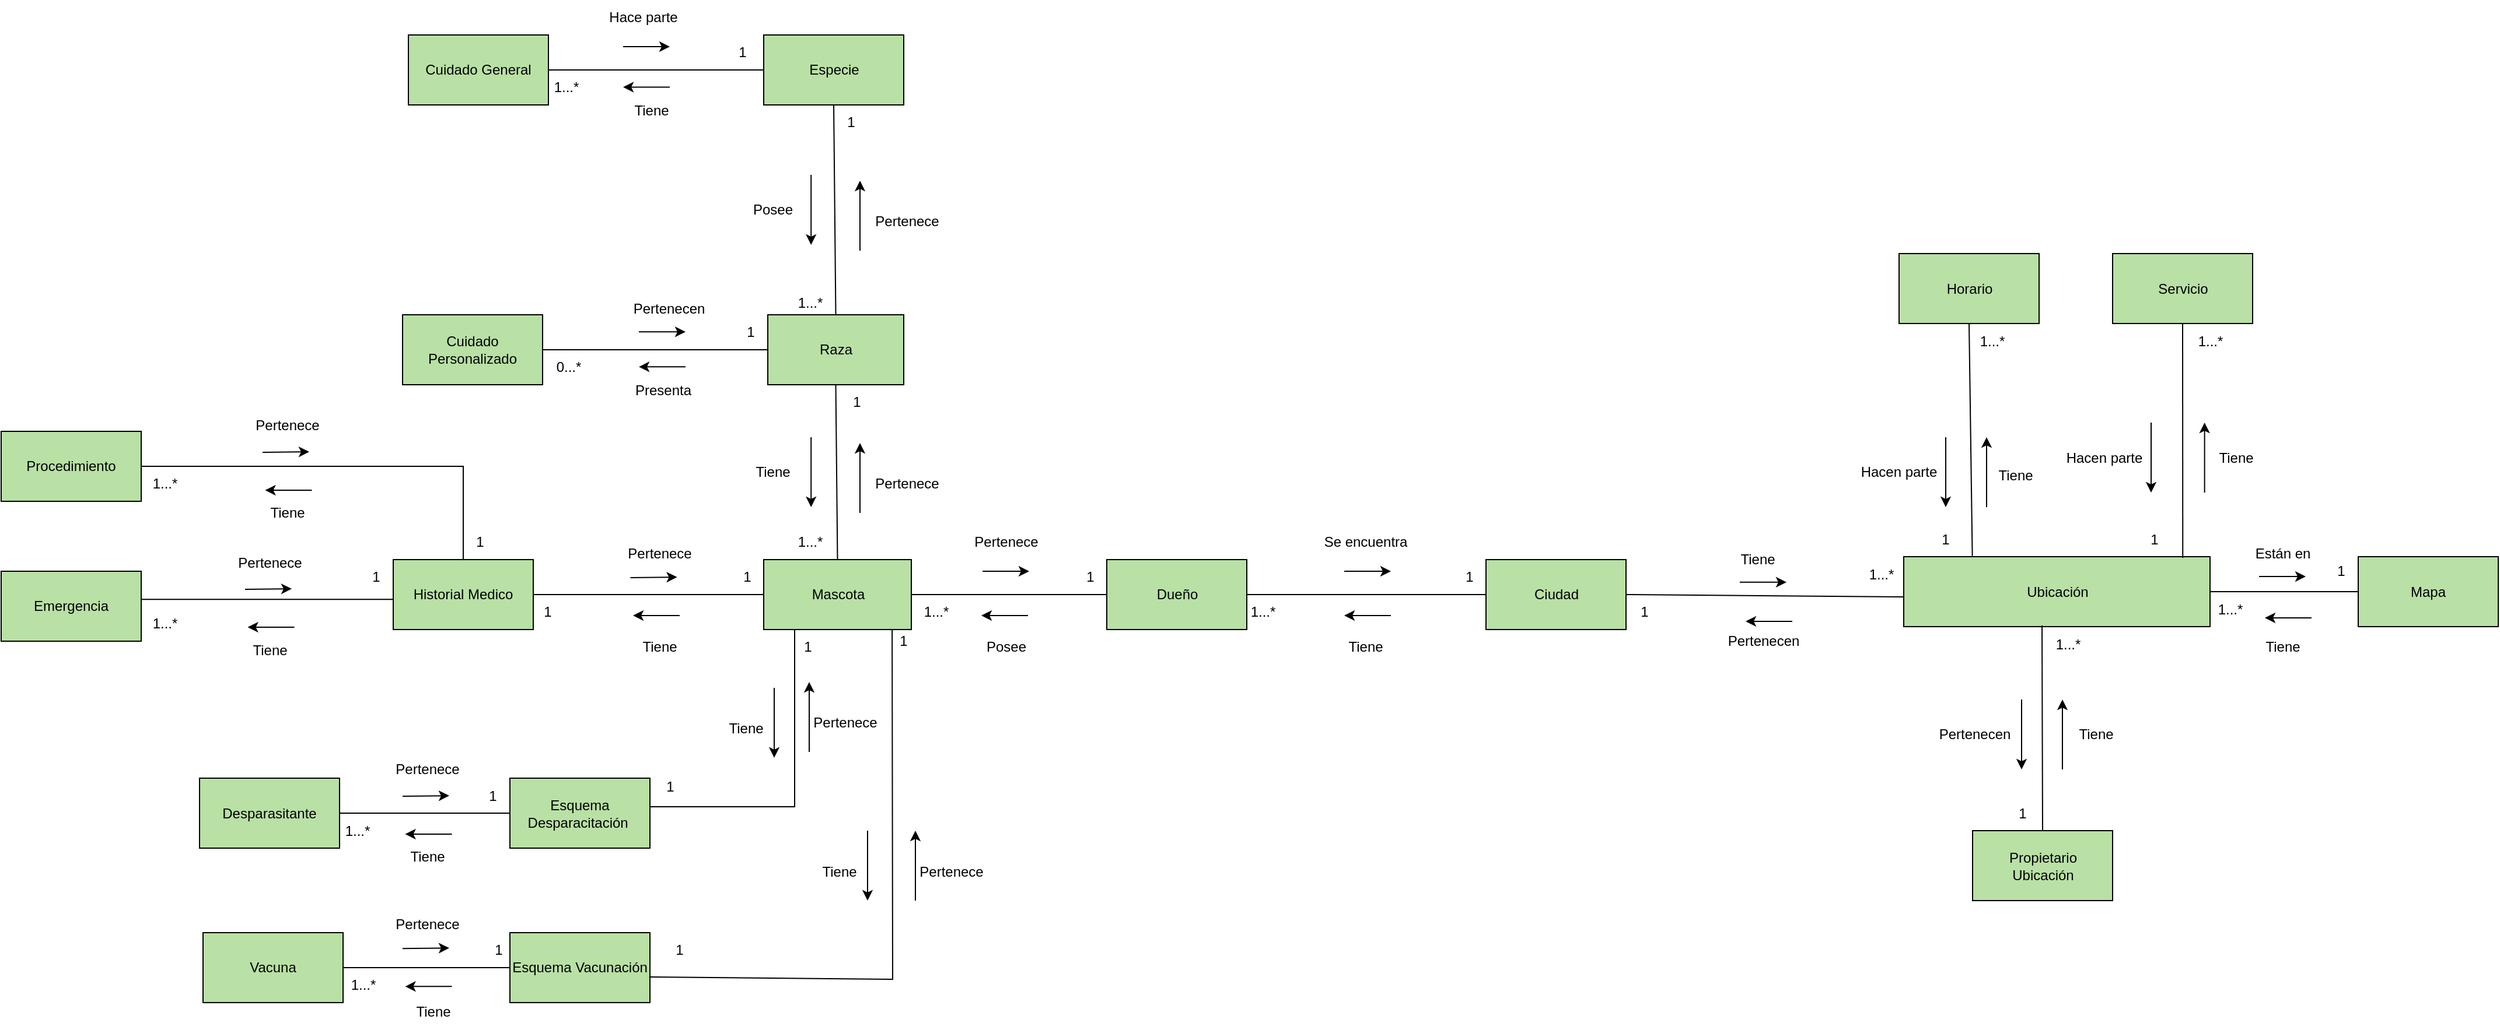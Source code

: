 <mxfile version="21.2.9" type="google">
  <diagram name="Página-1" id="b8PN-qfuAwBhBRi0ub18">
    <mxGraphModel grid="1" page="1" gridSize="10" guides="1" tooltips="1" connect="1" arrows="1" fold="1" pageScale="1" pageWidth="827" pageHeight="1169" math="0" shadow="0">
      <root>
        <mxCell id="0" />
        <mxCell id="1" parent="0" />
        <mxCell id="yJe1_wHuiv2NSmjCoZai-11" value="Mascota" style="rounded=0;whiteSpace=wrap;html=1;fillColor=#B9E0A5;" vertex="1" parent="1">
          <mxGeometry x="-346.5" y="2290" width="126.5" height="60" as="geometry" />
        </mxCell>
        <mxCell id="yJe1_wHuiv2NSmjCoZai-15" value="Dueño" style="rounded=0;whiteSpace=wrap;html=1;fillColor=#B9E0A5;" vertex="1" parent="1">
          <mxGeometry x="-52.5" y="2290" width="120" height="60" as="geometry" />
        </mxCell>
        <mxCell id="yJe1_wHuiv2NSmjCoZai-48" value="Ciudad" style="rounded=0;whiteSpace=wrap;html=1;fillColor=#B9E0A5;" vertex="1" parent="1">
          <mxGeometry x="272.5" y="2290" width="120" height="60" as="geometry" />
        </mxCell>
        <mxCell id="MwDHLRCjXJQAl22eHfPN-1" value="Pertenece" style="text;html=1;align=center;verticalAlign=middle;resizable=0;points=[];autosize=1;strokeColor=none;fillColor=none;" vertex="1" parent="1">
          <mxGeometry x="-179" y="2260" width="80" height="30" as="geometry" />
        </mxCell>
        <mxCell id="MwDHLRCjXJQAl22eHfPN-2" value="Posee" style="text;html=1;align=center;verticalAlign=middle;resizable=0;points=[];autosize=1;strokeColor=none;fillColor=none;" vertex="1" parent="1">
          <mxGeometry x="-169" y="2350" width="60" height="30" as="geometry" />
        </mxCell>
        <mxCell id="MwDHLRCjXJQAl22eHfPN-3" value="" style="endArrow=classic;html=1;rounded=0;" edge="1" parent="1">
          <mxGeometry width="50" height="50" relative="1" as="geometry">
            <mxPoint x="-120" y="2338" as="sourcePoint" />
            <mxPoint x="-160" y="2338" as="targetPoint" />
            <Array as="points" />
          </mxGeometry>
        </mxCell>
        <mxCell id="MwDHLRCjXJQAl22eHfPN-4" value="" style="endArrow=classic;html=1;rounded=0;" edge="1" parent="1">
          <mxGeometry width="50" height="50" relative="1" as="geometry">
            <mxPoint x="-159" y="2300" as="sourcePoint" />
            <mxPoint x="-119" y="2300" as="targetPoint" />
          </mxGeometry>
        </mxCell>
        <mxCell id="MwDHLRCjXJQAl22eHfPN-5" value="1...*" style="text;html=1;align=center;verticalAlign=middle;resizable=0;points=[];autosize=1;strokeColor=none;fillColor=none;" vertex="1" parent="1">
          <mxGeometry x="-219" y="2320" width="40" height="30" as="geometry" />
        </mxCell>
        <mxCell id="MwDHLRCjXJQAl22eHfPN-6" value="1" style="text;html=1;align=center;verticalAlign=middle;resizable=0;points=[];autosize=1;strokeColor=none;fillColor=none;" vertex="1" parent="1">
          <mxGeometry x="-82.5" y="2290" width="30" height="30" as="geometry" />
        </mxCell>
        <mxCell id="MwDHLRCjXJQAl22eHfPN-54" value="" style="endArrow=none;html=1;rounded=0;exitX=1;exitY=0.5;exitDx=0;exitDy=0;entryX=0;entryY=0.5;entryDx=0;entryDy=0;" edge="1" parent="1" source="yJe1_wHuiv2NSmjCoZai-11" target="yJe1_wHuiv2NSmjCoZai-15">
          <mxGeometry width="50" height="50" relative="1" as="geometry">
            <mxPoint x="80" y="2420" as="sourcePoint" />
            <mxPoint x="130" y="2370" as="targetPoint" />
          </mxGeometry>
        </mxCell>
        <mxCell id="MwDHLRCjXJQAl22eHfPN-67" value="Cuidado General" style="rounded=0;whiteSpace=wrap;html=1;fillColor=#B9E0A5;" vertex="1" parent="1">
          <mxGeometry x="-651" y="1840" width="120" height="60" as="geometry" />
        </mxCell>
        <mxCell id="MwDHLRCjXJQAl22eHfPN-68" value="Cuidado Personalizado" style="rounded=0;whiteSpace=wrap;html=1;fillColor=#B9E0A5;" vertex="1" parent="1">
          <mxGeometry x="-656" y="2080" width="120" height="60" as="geometry" />
        </mxCell>
        <mxCell id="MwDHLRCjXJQAl22eHfPN-69" value="1" style="text;html=1;align=center;verticalAlign=middle;resizable=0;points=[];autosize=1;strokeColor=none;fillColor=none;" vertex="1" parent="1">
          <mxGeometry x="-376.5" y="2290" width="30" height="30" as="geometry" />
        </mxCell>
        <mxCell id="MwDHLRCjXJQAl22eHfPN-70" value="1" style="text;html=1;align=center;verticalAlign=middle;resizable=0;points=[];autosize=1;strokeColor=none;fillColor=none;" vertex="1" parent="1">
          <mxGeometry x="-547.5" y="2320" width="30" height="30" as="geometry" />
        </mxCell>
        <mxCell id="MwDHLRCjXJQAl22eHfPN-71" value="" style="endArrow=classic;html=1;rounded=0;" edge="1" parent="1">
          <mxGeometry width="50" height="50" relative="1" as="geometry">
            <mxPoint x="-418.5" y="2338" as="sourcePoint" />
            <mxPoint x="-458.5" y="2338" as="targetPoint" />
            <Array as="points" />
          </mxGeometry>
        </mxCell>
        <mxCell id="MwDHLRCjXJQAl22eHfPN-72" value="Tiene" style="text;html=1;align=center;verticalAlign=middle;resizable=0;points=[];autosize=1;strokeColor=none;fillColor=none;" vertex="1" parent="1">
          <mxGeometry x="-460.75" y="2350" width="50" height="30" as="geometry" />
        </mxCell>
        <mxCell id="MwDHLRCjXJQAl22eHfPN-73" value="" style="endArrow=classic;html=1;rounded=0;" edge="1" parent="1">
          <mxGeometry width="50" height="50" relative="1" as="geometry">
            <mxPoint x="-460.75" y="2305.5" as="sourcePoint" />
            <mxPoint x="-420.75" y="2305" as="targetPoint" />
          </mxGeometry>
        </mxCell>
        <mxCell id="MwDHLRCjXJQAl22eHfPN-74" value="Pertenece" style="text;html=1;align=center;verticalAlign=middle;resizable=0;points=[];autosize=1;strokeColor=none;fillColor=none;" vertex="1" parent="1">
          <mxGeometry x="-475.75" y="2270" width="80" height="30" as="geometry" />
        </mxCell>
        <mxCell id="UCLFohhbQZBKjiZj5Wj--3" value="" style="endArrow=none;html=1;rounded=0;entryX=1;entryY=0.5;entryDx=0;entryDy=0;exitX=0;exitY=0.5;exitDx=0;exitDy=0;" edge="1" parent="1" source="yJe1_wHuiv2NSmjCoZai-48" target="yJe1_wHuiv2NSmjCoZai-15">
          <mxGeometry width="50" height="50" relative="1" as="geometry">
            <mxPoint x="305" y="2320" as="sourcePoint" />
            <mxPoint x="93.5" y="2320" as="targetPoint" />
          </mxGeometry>
        </mxCell>
        <mxCell id="UCLFohhbQZBKjiZj5Wj--6" value="Propietario&lt;br&gt;Ubicación" style="rounded=0;whiteSpace=wrap;html=1;fillColor=#B9E0A5;" vertex="1" parent="1">
          <mxGeometry x="689.5" y="2522.5" width="120" height="60" as="geometry" />
        </mxCell>
        <mxCell id="ZzYNdUPN7LLtYU_6-GgD-4" value="Ubicación" style="rounded=0;whiteSpace=wrap;html=1;fillColor=#B9E0A5;" vertex="1" parent="1">
          <mxGeometry x="630.5" y="2287.5" width="262.5" height="60" as="geometry" />
        </mxCell>
        <mxCell id="ZzYNdUPN7LLtYU_6-GgD-7" value="Especie" style="rounded=0;whiteSpace=wrap;html=1;fillColor=#B9E0A5;" vertex="1" parent="1">
          <mxGeometry x="-346.5" y="1840" width="120" height="60" as="geometry" />
        </mxCell>
        <mxCell id="ZzYNdUPN7LLtYU_6-GgD-8" value="Raza" style="rounded=0;whiteSpace=wrap;html=1;fillColor=#B9E0A5;" vertex="1" parent="1">
          <mxGeometry x="-343" y="2080" width="116.5" height="60" as="geometry" />
        </mxCell>
        <mxCell id="ZzYNdUPN7LLtYU_6-GgD-10" value="" style="endArrow=none;html=1;rounded=0;exitX=1;exitY=0.5;exitDx=0;exitDy=0;entryX=0;entryY=0.5;entryDx=0;entryDy=0;" edge="1" parent="1" source="MwDHLRCjXJQAl22eHfPN-67" target="ZzYNdUPN7LLtYU_6-GgD-7">
          <mxGeometry width="50" height="50" relative="1" as="geometry">
            <mxPoint x="-335.5" y="1910" as="sourcePoint" />
            <mxPoint x="-398.5" y="1870" as="targetPoint" />
          </mxGeometry>
        </mxCell>
        <mxCell id="ZzYNdUPN7LLtYU_6-GgD-12" value="" style="endArrow=none;html=1;rounded=0;entryX=1;entryY=0.5;entryDx=0;entryDy=0;exitX=0;exitY=0.5;exitDx=0;exitDy=0;" edge="1" parent="1" source="ZzYNdUPN7LLtYU_6-GgD-8" target="MwDHLRCjXJQAl22eHfPN-68">
          <mxGeometry width="50" height="50" relative="1" as="geometry">
            <mxPoint x="-283.5" y="2210" as="sourcePoint" />
            <mxPoint x="-285.5" y="2290" as="targetPoint" />
          </mxGeometry>
        </mxCell>
        <mxCell id="ZzYNdUPN7LLtYU_6-GgD-23" value="1" style="text;html=1;align=center;verticalAlign=middle;resizable=0;points=[];autosize=1;strokeColor=none;fillColor=none;" vertex="1" parent="1">
          <mxGeometry x="-380" y="1840" width="30" height="30" as="geometry" />
        </mxCell>
        <mxCell id="ZzYNdUPN7LLtYU_6-GgD-24" value="1...*" style="text;html=1;align=center;verticalAlign=middle;resizable=0;points=[];autosize=1;strokeColor=none;fillColor=none;" vertex="1" parent="1">
          <mxGeometry x="-536" y="1870" width="40" height="30" as="geometry" />
        </mxCell>
        <mxCell id="ZzYNdUPN7LLtYU_6-GgD-25" value="" style="endArrow=classic;html=1;rounded=0;" edge="1" parent="1">
          <mxGeometry width="50" height="50" relative="1" as="geometry">
            <mxPoint x="-467" y="1850" as="sourcePoint" />
            <mxPoint x="-427" y="1850" as="targetPoint" />
          </mxGeometry>
        </mxCell>
        <mxCell id="ZzYNdUPN7LLtYU_6-GgD-26" value="" style="endArrow=classic;html=1;rounded=0;" edge="1" parent="1">
          <mxGeometry width="50" height="50" relative="1" as="geometry">
            <mxPoint x="-427" y="1884.74" as="sourcePoint" />
            <mxPoint x="-467" y="1884.74" as="targetPoint" />
            <Array as="points" />
          </mxGeometry>
        </mxCell>
        <mxCell id="ZzYNdUPN7LLtYU_6-GgD-27" value="Tiene" style="text;html=1;align=center;verticalAlign=middle;resizable=0;points=[];autosize=1;strokeColor=none;fillColor=none;" vertex="1" parent="1">
          <mxGeometry x="-468.5" y="1890" width="50" height="30" as="geometry" />
        </mxCell>
        <mxCell id="ZzYNdUPN7LLtYU_6-GgD-28" value="Hace parte" style="text;html=1;align=center;verticalAlign=middle;resizable=0;points=[];autosize=1;strokeColor=none;fillColor=none;" vertex="1" parent="1">
          <mxGeometry x="-490" y="1810" width="80" height="30" as="geometry" />
        </mxCell>
        <mxCell id="ZzYNdUPN7LLtYU_6-GgD-38" value="0...*" style="text;html=1;align=center;verticalAlign=middle;resizable=0;points=[];autosize=1;strokeColor=none;fillColor=none;" vertex="1" parent="1">
          <mxGeometry x="-534" y="2110" width="40" height="30" as="geometry" />
        </mxCell>
        <mxCell id="ZzYNdUPN7LLtYU_6-GgD-40" value="1" style="text;html=1;align=center;verticalAlign=middle;resizable=0;points=[];autosize=1;strokeColor=none;fillColor=none;" vertex="1" parent="1">
          <mxGeometry x="-373" y="2080" width="30" height="30" as="geometry" />
        </mxCell>
        <mxCell id="ZzYNdUPN7LLtYU_6-GgD-41" value="Presenta" style="text;html=1;align=center;verticalAlign=middle;resizable=0;points=[];autosize=1;strokeColor=none;fillColor=none;" vertex="1" parent="1">
          <mxGeometry x="-468.5" y="2130" width="70" height="30" as="geometry" />
        </mxCell>
        <mxCell id="ZzYNdUPN7LLtYU_6-GgD-42" value="Pertenecen" style="text;html=1;align=center;verticalAlign=middle;resizable=0;points=[];autosize=1;strokeColor=none;fillColor=none;" vertex="1" parent="1">
          <mxGeometry x="-468.5" y="2060" width="80" height="30" as="geometry" />
        </mxCell>
        <mxCell id="ZzYNdUPN7LLtYU_6-GgD-45" value="" style="endArrow=classic;html=1;rounded=0;" edge="1" parent="1">
          <mxGeometry width="50" height="50" relative="1" as="geometry">
            <mxPoint x="-453.5" y="2094.64" as="sourcePoint" />
            <mxPoint x="-413.5" y="2094.64" as="targetPoint" />
          </mxGeometry>
        </mxCell>
        <mxCell id="ZzYNdUPN7LLtYU_6-GgD-46" value="" style="endArrow=classic;html=1;rounded=0;" edge="1" parent="1">
          <mxGeometry width="50" height="50" relative="1" as="geometry">
            <mxPoint x="-413.5" y="2124.64" as="sourcePoint" />
            <mxPoint x="-453.5" y="2124.64" as="targetPoint" />
            <Array as="points" />
          </mxGeometry>
        </mxCell>
        <mxCell id="ZzYNdUPN7LLtYU_6-GgD-47" value="1...*" style="text;html=1;align=center;verticalAlign=middle;resizable=0;points=[];autosize=1;strokeColor=none;fillColor=none;" vertex="1" parent="1">
          <mxGeometry x="61" y="2320" width="40" height="30" as="geometry" />
        </mxCell>
        <mxCell id="ZzYNdUPN7LLtYU_6-GgD-48" value="" style="endArrow=classic;html=1;rounded=0;" edge="1" parent="1">
          <mxGeometry width="50" height="50" relative="1" as="geometry">
            <mxPoint x="151" y="2300" as="sourcePoint" />
            <mxPoint x="191" y="2300" as="targetPoint" />
          </mxGeometry>
        </mxCell>
        <mxCell id="ZzYNdUPN7LLtYU_6-GgD-49" value="" style="endArrow=classic;html=1;rounded=0;" edge="1" parent="1">
          <mxGeometry width="50" height="50" relative="1" as="geometry">
            <mxPoint x="191" y="2338" as="sourcePoint" />
            <mxPoint x="151" y="2338" as="targetPoint" />
            <Array as="points" />
          </mxGeometry>
        </mxCell>
        <mxCell id="ZzYNdUPN7LLtYU_6-GgD-50" value="Tiene" style="text;html=1;align=center;verticalAlign=middle;resizable=0;points=[];autosize=1;strokeColor=none;fillColor=none;" vertex="1" parent="1">
          <mxGeometry x="143.5" y="2350" width="50" height="30" as="geometry" />
        </mxCell>
        <mxCell id="ZzYNdUPN7LLtYU_6-GgD-52" value="Se encuentra" style="text;html=1;align=center;verticalAlign=middle;resizable=0;points=[];autosize=1;strokeColor=none;fillColor=none;" vertex="1" parent="1">
          <mxGeometry x="123.5" y="2260" width="90" height="30" as="geometry" />
        </mxCell>
        <mxCell id="ZzYNdUPN7LLtYU_6-GgD-53" value="1" style="text;html=1;align=center;verticalAlign=middle;resizable=0;points=[];autosize=1;strokeColor=none;fillColor=none;" vertex="1" parent="1">
          <mxGeometry x="242.5" y="2290" width="30" height="30" as="geometry" />
        </mxCell>
        <mxCell id="ZzYNdUPN7LLtYU_6-GgD-61" value="" style="endArrow=none;html=1;rounded=0;exitX=1;exitY=0.5;exitDx=0;exitDy=0;entryX=0.001;entryY=0.576;entryDx=0;entryDy=0;entryPerimeter=0;" edge="1" parent="1" source="yJe1_wHuiv2NSmjCoZai-48" target="ZzYNdUPN7LLtYU_6-GgD-4">
          <mxGeometry width="50" height="50" relative="1" as="geometry">
            <mxPoint x="457.5" y="2320" as="sourcePoint" />
            <mxPoint x="347.5" y="2330" as="targetPoint" />
          </mxGeometry>
        </mxCell>
        <mxCell id="ZzYNdUPN7LLtYU_6-GgD-62" value="1" style="text;html=1;align=center;verticalAlign=middle;resizable=0;points=[];autosize=1;strokeColor=none;fillColor=none;" vertex="1" parent="1">
          <mxGeometry x="392.5" y="2320" width="30" height="30" as="geometry" />
        </mxCell>
        <mxCell id="ZzYNdUPN7LLtYU_6-GgD-63" value="" style="endArrow=classic;html=1;rounded=0;" edge="1" parent="1">
          <mxGeometry width="50" height="50" relative="1" as="geometry">
            <mxPoint x="490" y="2309.41" as="sourcePoint" />
            <mxPoint x="530" y="2309.41" as="targetPoint" />
          </mxGeometry>
        </mxCell>
        <mxCell id="ZzYNdUPN7LLtYU_6-GgD-64" value="" style="endArrow=classic;html=1;rounded=0;" edge="1" parent="1">
          <mxGeometry width="50" height="50" relative="1" as="geometry">
            <mxPoint x="535" y="2343" as="sourcePoint" />
            <mxPoint x="495" y="2343" as="targetPoint" />
            <Array as="points" />
          </mxGeometry>
        </mxCell>
        <mxCell id="ZzYNdUPN7LLtYU_6-GgD-65" value="Tiene" style="text;html=1;align=center;verticalAlign=middle;resizable=0;points=[];autosize=1;strokeColor=none;fillColor=none;" vertex="1" parent="1">
          <mxGeometry x="480" y="2275" width="50" height="30" as="geometry" />
        </mxCell>
        <mxCell id="ZzYNdUPN7LLtYU_6-GgD-66" value="1...*" style="text;html=1;align=center;verticalAlign=middle;resizable=0;points=[];autosize=1;strokeColor=none;fillColor=none;" vertex="1" parent="1">
          <mxGeometry x="590.5" y="2287.5" width="40" height="30" as="geometry" />
        </mxCell>
        <mxCell id="ZzYNdUPN7LLtYU_6-GgD-67" value="Pertenecen" style="text;html=1;align=center;verticalAlign=middle;resizable=0;points=[];autosize=1;strokeColor=none;fillColor=none;" vertex="1" parent="1">
          <mxGeometry x="470" y="2345" width="80" height="30" as="geometry" />
        </mxCell>
        <mxCell id="ZzYNdUPN7LLtYU_6-GgD-68" value="Horario" style="rounded=0;whiteSpace=wrap;html=1;fillColor=#B9E0A5;" vertex="1" parent="1">
          <mxGeometry x="626.5" y="2027.5" width="120" height="60" as="geometry" />
        </mxCell>
        <mxCell id="ZzYNdUPN7LLtYU_6-GgD-69" value="" style="endArrow=none;html=1;rounded=0;exitX=0.5;exitY=1;exitDx=0;exitDy=0;entryX=0.224;entryY=-0.01;entryDx=0;entryDy=0;entryPerimeter=0;" edge="1" parent="1" source="ZzYNdUPN7LLtYU_6-GgD-68" target="ZzYNdUPN7LLtYU_6-GgD-4">
          <mxGeometry width="50" height="50" relative="1" as="geometry">
            <mxPoint x="480.5" y="2327.5" as="sourcePoint" />
            <mxPoint x="687" y="2282.5" as="targetPoint" />
          </mxGeometry>
        </mxCell>
        <mxCell id="ZzYNdUPN7LLtYU_6-GgD-70" value="1" style="text;html=1;align=center;verticalAlign=middle;resizable=0;points=[];autosize=1;strokeColor=none;fillColor=none;" vertex="1" parent="1">
          <mxGeometry x="650.5" y="2257.5" width="30" height="30" as="geometry" />
        </mxCell>
        <mxCell id="ZzYNdUPN7LLtYU_6-GgD-71" value="" style="endArrow=classic;html=1;rounded=0;" edge="1" parent="1">
          <mxGeometry width="50" height="50" relative="1" as="geometry">
            <mxPoint x="701.5" y="2245" as="sourcePoint" />
            <mxPoint x="701.5" y="2185" as="targetPoint" />
          </mxGeometry>
        </mxCell>
        <mxCell id="ZzYNdUPN7LLtYU_6-GgD-72" value="Tiene" style="text;html=1;align=center;verticalAlign=middle;resizable=0;points=[];autosize=1;strokeColor=none;fillColor=none;" vertex="1" parent="1">
          <mxGeometry x="700.5" y="2202.5" width="50" height="30" as="geometry" />
        </mxCell>
        <mxCell id="ZzYNdUPN7LLtYU_6-GgD-73" value="" style="endArrow=classic;html=1;rounded=0;" edge="1" parent="1">
          <mxGeometry width="50" height="50" relative="1" as="geometry">
            <mxPoint x="666.5" y="2185.0" as="sourcePoint" />
            <mxPoint x="666.5" y="2245" as="targetPoint" />
            <Array as="points">
              <mxPoint x="666.5" y="2185.0" />
            </Array>
          </mxGeometry>
        </mxCell>
        <mxCell id="ZzYNdUPN7LLtYU_6-GgD-74" value="Hacen parte" style="text;html=1;align=center;verticalAlign=middle;resizable=0;points=[];autosize=1;strokeColor=none;fillColor=none;" vertex="1" parent="1">
          <mxGeometry x="580.5" y="2200" width="90" height="30" as="geometry" />
        </mxCell>
        <mxCell id="ZzYNdUPN7LLtYU_6-GgD-75" value="1...*" style="text;html=1;align=center;verticalAlign=middle;resizable=0;points=[];autosize=1;strokeColor=none;fillColor=none;" vertex="1" parent="1">
          <mxGeometry x="685.5" y="2087.5" width="40" height="30" as="geometry" />
        </mxCell>
        <mxCell id="ZzYNdUPN7LLtYU_6-GgD-84" value="" style="endArrow=none;html=1;rounded=0;exitX=0.5;exitY=0;exitDx=0;exitDy=0;entryX=-0.037;entryY=-0.033;entryDx=0;entryDy=0;entryPerimeter=0;" edge="1" parent="1" source="UCLFohhbQZBKjiZj5Wj--6" target="ZzYNdUPN7LLtYU_6-GgD-90">
          <mxGeometry width="50" height="50" relative="1" as="geometry">
            <mxPoint x="759.5" y="2182.5" as="sourcePoint" />
            <mxPoint x="747.625" y="2372.5" as="targetPoint" />
          </mxGeometry>
        </mxCell>
        <mxCell id="ZzYNdUPN7LLtYU_6-GgD-85" value="1" style="text;html=1;align=center;verticalAlign=middle;resizable=0;points=[];autosize=1;strokeColor=none;fillColor=none;" vertex="1" parent="1">
          <mxGeometry x="716.5" y="2492.5" width="30" height="30" as="geometry" />
        </mxCell>
        <mxCell id="ZzYNdUPN7LLtYU_6-GgD-86" value="" style="endArrow=classic;html=1;rounded=0;" edge="1" parent="1">
          <mxGeometry width="50" height="50" relative="1" as="geometry">
            <mxPoint x="766.5" y="2470" as="sourcePoint" />
            <mxPoint x="766.5" y="2410" as="targetPoint" />
          </mxGeometry>
        </mxCell>
        <mxCell id="ZzYNdUPN7LLtYU_6-GgD-87" value="Tiene" style="text;html=1;align=center;verticalAlign=middle;resizable=0;points=[];autosize=1;strokeColor=none;fillColor=none;" vertex="1" parent="1">
          <mxGeometry x="769.5" y="2425" width="50" height="30" as="geometry" />
        </mxCell>
        <mxCell id="ZzYNdUPN7LLtYU_6-GgD-88" value="" style="endArrow=classic;html=1;rounded=0;" edge="1" parent="1">
          <mxGeometry width="50" height="50" relative="1" as="geometry">
            <mxPoint x="731.5" y="2410.0" as="sourcePoint" />
            <mxPoint x="731.5" y="2470" as="targetPoint" />
            <Array as="points">
              <mxPoint x="731.5" y="2410.0" />
            </Array>
          </mxGeometry>
        </mxCell>
        <mxCell id="ZzYNdUPN7LLtYU_6-GgD-89" value="Pertenecen" style="text;html=1;align=center;verticalAlign=middle;resizable=0;points=[];autosize=1;strokeColor=none;fillColor=none;" vertex="1" parent="1">
          <mxGeometry x="650.5" y="2425" width="80" height="30" as="geometry" />
        </mxCell>
        <mxCell id="ZzYNdUPN7LLtYU_6-GgD-90" value="1...*" style="text;html=1;align=center;verticalAlign=middle;resizable=0;points=[];autosize=1;strokeColor=none;fillColor=none;" vertex="1" parent="1">
          <mxGeometry x="750.5" y="2347.5" width="40" height="30" as="geometry" />
        </mxCell>
        <mxCell id="KCOi0a424MYB5TtuG4RI-103" value="Mapa" style="rounded=0;whiteSpace=wrap;html=1;fillColor=#B9E0A5;" vertex="1" parent="1">
          <mxGeometry x="1020" y="2287.5" width="120" height="60" as="geometry" />
        </mxCell>
        <mxCell id="KCOi0a424MYB5TtuG4RI-107" value="" style="endArrow=none;html=1;rounded=0;entryX=1;entryY=0.5;entryDx=0;entryDy=0;exitX=0;exitY=0.5;exitDx=0;exitDy=0;" edge="1" parent="1" source="KCOi0a424MYB5TtuG4RI-103" target="ZzYNdUPN7LLtYU_6-GgD-4">
          <mxGeometry width="50" height="50" relative="1" as="geometry">
            <mxPoint x="1108" y="2315" as="sourcePoint" />
            <mxPoint x="907" y="2315" as="targetPoint" />
          </mxGeometry>
        </mxCell>
        <mxCell id="KCOi0a424MYB5TtuG4RI-108" value="1" style="text;html=1;align=center;verticalAlign=middle;resizable=0;points=[];autosize=1;strokeColor=none;fillColor=none;" vertex="1" parent="1">
          <mxGeometry x="990" y="2285" width="30" height="30" as="geometry" />
        </mxCell>
        <mxCell id="KCOi0a424MYB5TtuG4RI-109" value="" style="endArrow=classic;html=1;rounded=0;" edge="1" parent="1">
          <mxGeometry width="50" height="50" relative="1" as="geometry">
            <mxPoint x="935" y="2304.5" as="sourcePoint" />
            <mxPoint x="975" y="2304.5" as="targetPoint" />
          </mxGeometry>
        </mxCell>
        <mxCell id="KCOi0a424MYB5TtuG4RI-110" value="" style="endArrow=classic;html=1;rounded=0;" edge="1" parent="1">
          <mxGeometry width="50" height="50" relative="1" as="geometry">
            <mxPoint x="980" y="2340" as="sourcePoint" />
            <mxPoint x="940" y="2340" as="targetPoint" />
            <Array as="points" />
          </mxGeometry>
        </mxCell>
        <mxCell id="KCOi0a424MYB5TtuG4RI-111" value="Están en" style="text;html=1;align=center;verticalAlign=middle;resizable=0;points=[];autosize=1;strokeColor=none;fillColor=none;" vertex="1" parent="1">
          <mxGeometry x="920" y="2270" width="70" height="30" as="geometry" />
        </mxCell>
        <mxCell id="KCOi0a424MYB5TtuG4RI-112" value="1...*" style="text;html=1;align=center;verticalAlign=middle;resizable=0;points=[];autosize=1;strokeColor=none;fillColor=none;" vertex="1" parent="1">
          <mxGeometry x="889.5" y="2317.5" width="40" height="30" as="geometry" />
        </mxCell>
        <mxCell id="KCOi0a424MYB5TtuG4RI-113" value="Tiene" style="text;html=1;align=center;verticalAlign=middle;resizable=0;points=[];autosize=1;strokeColor=none;fillColor=none;" vertex="1" parent="1">
          <mxGeometry x="930" y="2350" width="50" height="30" as="geometry" />
        </mxCell>
        <mxCell id="KCOi0a424MYB5TtuG4RI-114" value="Servicio" style="rounded=0;whiteSpace=wrap;html=1;fillColor=#B9E0A5;" vertex="1" parent="1">
          <mxGeometry x="809.5" y="2027.5" width="120" height="60" as="geometry" />
        </mxCell>
        <mxCell id="KCOi0a424MYB5TtuG4RI-115" value="" style="endArrow=none;html=1;rounded=0;entryX=0.911;entryY=0.017;entryDx=0;entryDy=0;exitX=0.5;exitY=1;exitDx=0;exitDy=0;entryPerimeter=0;" edge="1" parent="1" source="KCOi0a424MYB5TtuG4RI-114" target="ZzYNdUPN7LLtYU_6-GgD-4">
          <mxGeometry width="50" height="50" relative="1" as="geometry">
            <mxPoint x="1332" y="2082.5" as="sourcePoint" />
            <mxPoint x="866.062" y="2288.52" as="targetPoint" />
          </mxGeometry>
        </mxCell>
        <mxCell id="KCOi0a424MYB5TtuG4RI-116" value="1" style="text;html=1;align=center;verticalAlign=middle;resizable=0;points=[];autosize=1;strokeColor=none;fillColor=none;" vertex="1" parent="1">
          <mxGeometry x="829.5" y="2257.5" width="30" height="30" as="geometry" />
        </mxCell>
        <mxCell id="KCOi0a424MYB5TtuG4RI-117" value="1...*" style="text;html=1;align=center;verticalAlign=middle;resizable=0;points=[];autosize=1;strokeColor=none;fillColor=none;" vertex="1" parent="1">
          <mxGeometry x="873" y="2087.5" width="40" height="30" as="geometry" />
        </mxCell>
        <mxCell id="KCOi0a424MYB5TtuG4RI-118" value="" style="endArrow=classic;html=1;rounded=0;" edge="1" parent="1">
          <mxGeometry width="50" height="50" relative="1" as="geometry">
            <mxPoint x="888.32" y="2232.5" as="sourcePoint" />
            <mxPoint x="888.32" y="2172.5" as="targetPoint" />
          </mxGeometry>
        </mxCell>
        <mxCell id="KCOi0a424MYB5TtuG4RI-119" value="Tiene" style="text;html=1;align=center;verticalAlign=middle;resizable=0;points=[];autosize=1;strokeColor=none;fillColor=none;" vertex="1" parent="1">
          <mxGeometry x="889.5" y="2187.5" width="50" height="30" as="geometry" />
        </mxCell>
        <mxCell id="KCOi0a424MYB5TtuG4RI-120" value="" style="endArrow=classic;html=1;rounded=0;" edge="1" parent="1">
          <mxGeometry width="50" height="50" relative="1" as="geometry">
            <mxPoint x="842.5" y="2172.5" as="sourcePoint" />
            <mxPoint x="842.5" y="2232.5" as="targetPoint" />
            <Array as="points">
              <mxPoint x="842.5" y="2172.5" />
            </Array>
          </mxGeometry>
        </mxCell>
        <mxCell id="KCOi0a424MYB5TtuG4RI-121" value="Hacen parte" style="text;html=1;align=center;verticalAlign=middle;resizable=0;points=[];autosize=1;strokeColor=none;fillColor=none;" vertex="1" parent="1">
          <mxGeometry x="756.5" y="2187.5" width="90" height="30" as="geometry" />
        </mxCell>
        <mxCell id="EqWISysO2wJlds19Kwdn-3" value="" style="endArrow=classic;html=1;rounded=0;" edge="1" parent="1">
          <mxGeometry width="50" height="50" relative="1" as="geometry">
            <mxPoint x="-264" y="2250" as="sourcePoint" />
            <mxPoint x="-264" y="2190" as="targetPoint" />
          </mxGeometry>
        </mxCell>
        <mxCell id="EqWISysO2wJlds19Kwdn-4" value="Pertenece" style="text;html=1;align=center;verticalAlign=middle;resizable=0;points=[];autosize=1;strokeColor=none;fillColor=none;" vertex="1" parent="1">
          <mxGeometry x="-264" y="2210" width="80" height="30" as="geometry" />
        </mxCell>
        <mxCell id="EqWISysO2wJlds19Kwdn-5" value="" style="endArrow=classic;html=1;rounded=0;" edge="1" parent="1">
          <mxGeometry width="50" height="50" relative="1" as="geometry">
            <mxPoint x="-305.9" y="2185.0" as="sourcePoint" />
            <mxPoint x="-305.9" y="2245" as="targetPoint" />
            <Array as="points">
              <mxPoint x="-305.9" y="2185.0" />
            </Array>
          </mxGeometry>
        </mxCell>
        <mxCell id="EqWISysO2wJlds19Kwdn-6" value="Tiene" style="text;html=1;align=center;verticalAlign=middle;resizable=0;points=[];autosize=1;strokeColor=none;fillColor=none;" vertex="1" parent="1">
          <mxGeometry x="-363.75" y="2200" width="50" height="30" as="geometry" />
        </mxCell>
        <mxCell id="EqWISysO2wJlds19Kwdn-7" value="" style="endArrow=none;html=1;rounded=0;entryX=0.5;entryY=0;entryDx=0;entryDy=0;exitX=0.5;exitY=1;exitDx=0;exitDy=0;" edge="1" parent="1" source="ZzYNdUPN7LLtYU_6-GgD-8" target="yJe1_wHuiv2NSmjCoZai-11">
          <mxGeometry width="50" height="50" relative="1" as="geometry">
            <mxPoint x="-333" y="2120" as="sourcePoint" />
            <mxPoint x="-513" y="2120" as="targetPoint" />
          </mxGeometry>
        </mxCell>
        <mxCell id="EqWISysO2wJlds19Kwdn-8" value="1...*" style="text;html=1;align=center;verticalAlign=middle;resizable=0;points=[];autosize=1;strokeColor=none;fillColor=none;" vertex="1" parent="1">
          <mxGeometry x="-327.25" y="2260" width="40" height="30" as="geometry" />
        </mxCell>
        <mxCell id="EqWISysO2wJlds19Kwdn-9" value="1" style="text;html=1;align=center;verticalAlign=middle;resizable=0;points=[];autosize=1;strokeColor=none;fillColor=none;" vertex="1" parent="1">
          <mxGeometry x="-282.5" y="2140" width="30" height="30" as="geometry" />
        </mxCell>
        <mxCell id="EqWISysO2wJlds19Kwdn-10" value="" style="endArrow=none;html=1;rounded=0;entryX=0.5;entryY=0;entryDx=0;entryDy=0;exitX=0.5;exitY=1;exitDx=0;exitDy=0;" edge="1" parent="1" source="ZzYNdUPN7LLtYU_6-GgD-7" target="ZzYNdUPN7LLtYU_6-GgD-8">
          <mxGeometry width="50" height="50" relative="1" as="geometry">
            <mxPoint x="-275" y="2150" as="sourcePoint" />
            <mxPoint x="-276" y="2300" as="targetPoint" />
          </mxGeometry>
        </mxCell>
        <mxCell id="EqWISysO2wJlds19Kwdn-11" value="" style="endArrow=classic;html=1;rounded=0;" edge="1" parent="1">
          <mxGeometry width="50" height="50" relative="1" as="geometry">
            <mxPoint x="-264" y="2025" as="sourcePoint" />
            <mxPoint x="-264" y="1965" as="targetPoint" />
          </mxGeometry>
        </mxCell>
        <mxCell id="EqWISysO2wJlds19Kwdn-12" value="Pertenece" style="text;html=1;align=center;verticalAlign=middle;resizable=0;points=[];autosize=1;strokeColor=none;fillColor=none;" vertex="1" parent="1">
          <mxGeometry x="-264" y="1985" width="80" height="30" as="geometry" />
        </mxCell>
        <mxCell id="EqWISysO2wJlds19Kwdn-13" value="" style="endArrow=classic;html=1;rounded=0;" edge="1" parent="1">
          <mxGeometry width="50" height="50" relative="1" as="geometry">
            <mxPoint x="-305.9" y="1960.0" as="sourcePoint" />
            <mxPoint x="-305.9" y="2020" as="targetPoint" />
            <Array as="points">
              <mxPoint x="-305.9" y="1960.0" />
            </Array>
          </mxGeometry>
        </mxCell>
        <mxCell id="EqWISysO2wJlds19Kwdn-14" value="Posee" style="text;html=1;align=center;verticalAlign=middle;resizable=0;points=[];autosize=1;strokeColor=none;fillColor=none;" vertex="1" parent="1">
          <mxGeometry x="-368.75" y="1975" width="60" height="30" as="geometry" />
        </mxCell>
        <mxCell id="EqWISysO2wJlds19Kwdn-15" value="1...*" style="text;html=1;align=center;verticalAlign=middle;resizable=0;points=[];autosize=1;strokeColor=none;fillColor=none;" vertex="1" parent="1">
          <mxGeometry x="-327.25" y="2055" width="40" height="30" as="geometry" />
        </mxCell>
        <mxCell id="EqWISysO2wJlds19Kwdn-16" value="1" style="text;html=1;align=center;verticalAlign=middle;resizable=0;points=[];autosize=1;strokeColor=none;fillColor=none;" vertex="1" parent="1">
          <mxGeometry x="-287.25" y="1900" width="30" height="30" as="geometry" />
        </mxCell>
        <mxCell id="9Bc-FJpuQLkK6XBFyVkq-20" style="edgeStyle=orthogonalEdgeStyle;rounded=0;orthogonalLoop=1;jettySize=auto;html=1;entryX=1;entryY=0.5;entryDx=0;entryDy=0;endArrow=none;endFill=0;" edge="1" parent="1" source="eGqVpN6BNpQ9dDIqUztt-4" target="9Bc-FJpuQLkK6XBFyVkq-18">
          <mxGeometry relative="1" as="geometry">
            <Array as="points">
              <mxPoint x="-604" y="2210" />
            </Array>
          </mxGeometry>
        </mxCell>
        <mxCell id="9Bc-FJpuQLkK6XBFyVkq-21" style="edgeStyle=orthogonalEdgeStyle;rounded=0;orthogonalLoop=1;jettySize=auto;html=1;entryX=1;entryY=0.5;entryDx=0;entryDy=0;endArrow=none;endFill=0;exitX=0.002;exitY=0.569;exitDx=0;exitDy=0;exitPerimeter=0;" edge="1" parent="1" source="eGqVpN6BNpQ9dDIqUztt-4" target="9Bc-FJpuQLkK6XBFyVkq-19">
          <mxGeometry relative="1" as="geometry">
            <Array as="points">
              <mxPoint x="-880" y="2324" />
            </Array>
          </mxGeometry>
        </mxCell>
        <mxCell id="eGqVpN6BNpQ9dDIqUztt-4" value="Historial Medico" style="rounded=0;whiteSpace=wrap;html=1;fillColor=#B9E0A5;" vertex="1" parent="1">
          <mxGeometry x="-664" y="2290" width="120" height="60" as="geometry" />
        </mxCell>
        <mxCell id="eGqVpN6BNpQ9dDIqUztt-7" value="" style="endArrow=none;html=1;rounded=0;exitX=1;exitY=0.5;exitDx=0;exitDy=0;entryX=0;entryY=0.5;entryDx=0;entryDy=0;" edge="1" parent="1" source="eGqVpN6BNpQ9dDIqUztt-4" target="yJe1_wHuiv2NSmjCoZai-11">
          <mxGeometry width="50" height="50" relative="1" as="geometry">
            <mxPoint x="-216" y="2330" as="sourcePoint" />
            <mxPoint x="-42" y="2330" as="targetPoint" />
          </mxGeometry>
        </mxCell>
        <mxCell id="O0PX-YlFQhh4IOS50KnT-1" value="Esquema Desparacitación&amp;nbsp;" style="rounded=0;whiteSpace=wrap;html=1;fillColor=#B9E0A5;" vertex="1" parent="1">
          <mxGeometry x="-564" y="2477.5" width="120" height="60" as="geometry" />
        </mxCell>
        <mxCell id="O0PX-YlFQhh4IOS50KnT-2" value="Esquema Vacunación" style="rounded=0;whiteSpace=wrap;html=1;fillColor=#B9E0A5;" vertex="1" parent="1">
          <mxGeometry x="-564" y="2610" width="120" height="60" as="geometry" />
        </mxCell>
        <mxCell id="O0PX-YlFQhh4IOS50KnT-4" value="" style="endArrow=none;html=1;rounded=0;exitX=1.001;exitY=0.408;exitDx=0;exitDy=0;exitPerimeter=0;" edge="1" parent="1" source="O0PX-YlFQhh4IOS50KnT-1">
          <mxGeometry width="50" height="50" relative="1" as="geometry">
            <mxPoint x="-275" y="2150" as="sourcePoint" />
            <mxPoint x="-320" y="2350" as="targetPoint" />
            <Array as="points">
              <mxPoint x="-320" y="2502" />
            </Array>
          </mxGeometry>
        </mxCell>
        <mxCell id="O0PX-YlFQhh4IOS50KnT-6" value="" style="endArrow=none;html=1;rounded=0;entryX=0.87;entryY=0.992;entryDx=0;entryDy=0;entryPerimeter=0;exitX=0.995;exitY=0.634;exitDx=0;exitDy=0;exitPerimeter=0;" edge="1" parent="1" source="O0PX-YlFQhh4IOS50KnT-2" target="yJe1_wHuiv2NSmjCoZai-11">
          <mxGeometry width="50" height="50" relative="1" as="geometry">
            <mxPoint x="-440" y="2645" as="sourcePoint" />
            <mxPoint x="-257.25" y="2492.5" as="targetPoint" />
            <Array as="points">
              <mxPoint x="-236" y="2650" />
            </Array>
          </mxGeometry>
        </mxCell>
        <mxCell id="O0PX-YlFQhh4IOS50KnT-7" value="1" style="text;html=1;align=center;verticalAlign=middle;resizable=0;points=[];autosize=1;strokeColor=none;fillColor=none;" vertex="1" parent="1">
          <mxGeometry x="-324" y="2350" width="30" height="30" as="geometry" />
        </mxCell>
        <mxCell id="O0PX-YlFQhh4IOS50KnT-8" value="" style="endArrow=classic;html=1;rounded=0;" edge="1" parent="1">
          <mxGeometry width="50" height="50" relative="1" as="geometry">
            <mxPoint x="-337.5" y="2400.0" as="sourcePoint" />
            <mxPoint x="-337.5" y="2460" as="targetPoint" />
            <Array as="points">
              <mxPoint x="-337.5" y="2400.0" />
            </Array>
          </mxGeometry>
        </mxCell>
        <mxCell id="O0PX-YlFQhh4IOS50KnT-9" value="Tiene" style="text;html=1;align=center;verticalAlign=middle;resizable=0;points=[];autosize=1;strokeColor=none;fillColor=none;" vertex="1" parent="1">
          <mxGeometry x="-387.5" y="2420" width="50" height="30" as="geometry" />
        </mxCell>
        <mxCell id="O0PX-YlFQhh4IOS50KnT-10" value="1" style="text;html=1;align=center;verticalAlign=middle;resizable=0;points=[];autosize=1;strokeColor=none;fillColor=none;" vertex="1" parent="1">
          <mxGeometry x="-442.5" y="2470" width="30" height="30" as="geometry" />
        </mxCell>
        <mxCell id="O0PX-YlFQhh4IOS50KnT-12" value="" style="endArrow=classic;html=1;rounded=0;" edge="1" parent="1">
          <mxGeometry width="50" height="50" relative="1" as="geometry">
            <mxPoint x="-307.5" y="2455" as="sourcePoint" />
            <mxPoint x="-307.5" y="2395" as="targetPoint" />
          </mxGeometry>
        </mxCell>
        <mxCell id="O0PX-YlFQhh4IOS50KnT-13" value="Pertenece" style="text;html=1;align=center;verticalAlign=middle;resizable=0;points=[];autosize=1;strokeColor=none;fillColor=none;" vertex="1" parent="1">
          <mxGeometry x="-317.5" y="2415" width="80" height="30" as="geometry" />
        </mxCell>
        <mxCell id="O0PX-YlFQhh4IOS50KnT-14" value="1" style="text;html=1;align=center;verticalAlign=middle;resizable=0;points=[];autosize=1;strokeColor=none;fillColor=none;" vertex="1" parent="1">
          <mxGeometry x="-434" y="2610" width="30" height="30" as="geometry" />
        </mxCell>
        <mxCell id="O0PX-YlFQhh4IOS50KnT-15" value="1" style="text;html=1;align=center;verticalAlign=middle;resizable=0;points=[];autosize=1;strokeColor=none;fillColor=none;" vertex="1" parent="1">
          <mxGeometry x="-242.5" y="2345" width="30" height="30" as="geometry" />
        </mxCell>
        <mxCell id="O0PX-YlFQhh4IOS50KnT-16" value="" style="endArrow=classic;html=1;rounded=0;" edge="1" parent="1">
          <mxGeometry width="50" height="50" relative="1" as="geometry">
            <mxPoint x="-216.5" y="2582.5" as="sourcePoint" />
            <mxPoint x="-216.5" y="2522.5" as="targetPoint" />
          </mxGeometry>
        </mxCell>
        <mxCell id="O0PX-YlFQhh4IOS50KnT-17" value="Pertenece" style="text;html=1;align=center;verticalAlign=middle;resizable=0;points=[];autosize=1;strokeColor=none;fillColor=none;" vertex="1" parent="1">
          <mxGeometry x="-226.5" y="2542.5" width="80" height="30" as="geometry" />
        </mxCell>
        <mxCell id="O0PX-YlFQhh4IOS50KnT-18" value="" style="endArrow=classic;html=1;rounded=0;" edge="1" parent="1">
          <mxGeometry width="50" height="50" relative="1" as="geometry">
            <mxPoint x="-257.5" y="2522.5" as="sourcePoint" />
            <mxPoint x="-257.5" y="2582.5" as="targetPoint" />
            <Array as="points">
              <mxPoint x="-257.5" y="2522.5" />
            </Array>
          </mxGeometry>
        </mxCell>
        <mxCell id="O0PX-YlFQhh4IOS50KnT-19" value="Tiene" style="text;html=1;align=center;verticalAlign=middle;resizable=0;points=[];autosize=1;strokeColor=none;fillColor=none;" vertex="1" parent="1">
          <mxGeometry x="-307.5" y="2542.5" width="50" height="30" as="geometry" />
        </mxCell>
        <mxCell id="9Bc-FJpuQLkK6XBFyVkq-1" value="Desparasitante" style="rounded=0;whiteSpace=wrap;html=1;fillColor=#B9E0A5;" vertex="1" parent="1">
          <mxGeometry x="-830" y="2477.5" width="120" height="60" as="geometry" />
        </mxCell>
        <mxCell id="9Bc-FJpuQLkK6XBFyVkq-2" value="Vacuna" style="rounded=0;whiteSpace=wrap;html=1;fillColor=#B9E0A5;" vertex="1" parent="1">
          <mxGeometry x="-827" y="2610" width="120" height="60" as="geometry" />
        </mxCell>
        <mxCell id="9Bc-FJpuQLkK6XBFyVkq-3" value="" style="endArrow=none;html=1;rounded=0;exitX=1;exitY=0.5;exitDx=0;exitDy=0;entryX=0;entryY=0.5;entryDx=0;entryDy=0;" edge="1" parent="1" source="9Bc-FJpuQLkK6XBFyVkq-1" target="O0PX-YlFQhh4IOS50KnT-1">
          <mxGeometry width="50" height="50" relative="1" as="geometry">
            <mxPoint x="-534" y="2330" as="sourcePoint" />
            <mxPoint x="-337" y="2330" as="targetPoint" />
          </mxGeometry>
        </mxCell>
        <mxCell id="9Bc-FJpuQLkK6XBFyVkq-4" value="" style="endArrow=none;html=1;rounded=0;exitX=1;exitY=0.5;exitDx=0;exitDy=0;entryX=0;entryY=0.5;entryDx=0;entryDy=0;" edge="1" parent="1" source="9Bc-FJpuQLkK6XBFyVkq-2" target="O0PX-YlFQhh4IOS50KnT-2">
          <mxGeometry width="50" height="50" relative="1" as="geometry">
            <mxPoint x="-670" y="2518" as="sourcePoint" />
            <mxPoint x="-554" y="2518" as="targetPoint" />
          </mxGeometry>
        </mxCell>
        <mxCell id="9Bc-FJpuQLkK6XBFyVkq-5" value="1" style="text;html=1;align=center;verticalAlign=middle;resizable=0;points=[];autosize=1;strokeColor=none;fillColor=none;" vertex="1" parent="1">
          <mxGeometry x="-594" y="2477.5" width="30" height="30" as="geometry" />
        </mxCell>
        <mxCell id="9Bc-FJpuQLkK6XBFyVkq-6" value="1...*" style="text;html=1;align=center;verticalAlign=middle;resizable=0;points=[];autosize=1;strokeColor=none;fillColor=none;" vertex="1" parent="1">
          <mxGeometry x="-715" y="2507.5" width="40" height="30" as="geometry" />
        </mxCell>
        <mxCell id="9Bc-FJpuQLkK6XBFyVkq-8" value="" style="endArrow=classic;html=1;rounded=0;" edge="1" parent="1">
          <mxGeometry width="50" height="50" relative="1" as="geometry">
            <mxPoint x="-613.75" y="2525.5" as="sourcePoint" />
            <mxPoint x="-653.75" y="2525.5" as="targetPoint" />
            <Array as="points" />
          </mxGeometry>
        </mxCell>
        <mxCell id="9Bc-FJpuQLkK6XBFyVkq-9" value="" style="endArrow=classic;html=1;rounded=0;" edge="1" parent="1">
          <mxGeometry width="50" height="50" relative="1" as="geometry">
            <mxPoint x="-656" y="2493" as="sourcePoint" />
            <mxPoint x="-616" y="2492.5" as="targetPoint" />
          </mxGeometry>
        </mxCell>
        <mxCell id="9Bc-FJpuQLkK6XBFyVkq-10" value="" style="endArrow=classic;html=1;rounded=0;" edge="1" parent="1">
          <mxGeometry width="50" height="50" relative="1" as="geometry">
            <mxPoint x="-613.75" y="2656.16" as="sourcePoint" />
            <mxPoint x="-653.75" y="2656.16" as="targetPoint" />
            <Array as="points" />
          </mxGeometry>
        </mxCell>
        <mxCell id="9Bc-FJpuQLkK6XBFyVkq-11" value="" style="endArrow=classic;html=1;rounded=0;" edge="1" parent="1">
          <mxGeometry width="50" height="50" relative="1" as="geometry">
            <mxPoint x="-656" y="2623.66" as="sourcePoint" />
            <mxPoint x="-616" y="2623.16" as="targetPoint" />
          </mxGeometry>
        </mxCell>
        <mxCell id="9Bc-FJpuQLkK6XBFyVkq-12" value="Tiene" style="text;html=1;align=center;verticalAlign=middle;resizable=0;points=[];autosize=1;strokeColor=none;fillColor=none;" vertex="1" parent="1">
          <mxGeometry x="-660" y="2530" width="50" height="30" as="geometry" />
        </mxCell>
        <mxCell id="9Bc-FJpuQLkK6XBFyVkq-13" value="Pertenece" style="text;html=1;align=center;verticalAlign=middle;resizable=0;points=[];autosize=1;strokeColor=none;fillColor=none;" vertex="1" parent="1">
          <mxGeometry x="-675" y="2455" width="80" height="30" as="geometry" />
        </mxCell>
        <mxCell id="9Bc-FJpuQLkK6XBFyVkq-14" value="1" style="text;html=1;align=center;verticalAlign=middle;resizable=0;points=[];autosize=1;strokeColor=none;fillColor=none;" vertex="1" parent="1">
          <mxGeometry x="-589.5" y="2610" width="30" height="30" as="geometry" />
        </mxCell>
        <mxCell id="9Bc-FJpuQLkK6XBFyVkq-15" value="1...*" style="text;html=1;align=center;verticalAlign=middle;resizable=0;points=[];autosize=1;strokeColor=none;fillColor=none;" vertex="1" parent="1">
          <mxGeometry x="-710.5" y="2640" width="40" height="30" as="geometry" />
        </mxCell>
        <mxCell id="9Bc-FJpuQLkK6XBFyVkq-16" value="Tiene" style="text;html=1;align=center;verticalAlign=middle;resizable=0;points=[];autosize=1;strokeColor=none;fillColor=none;" vertex="1" parent="1">
          <mxGeometry x="-655.5" y="2662.5" width="50" height="30" as="geometry" />
        </mxCell>
        <mxCell id="9Bc-FJpuQLkK6XBFyVkq-17" value="Pertenece" style="text;html=1;align=center;verticalAlign=middle;resizable=0;points=[];autosize=1;strokeColor=none;fillColor=none;" vertex="1" parent="1">
          <mxGeometry x="-675" y="2587.5" width="80" height="30" as="geometry" />
        </mxCell>
        <mxCell id="9Bc-FJpuQLkK6XBFyVkq-18" value="Procedimiento" style="rounded=0;whiteSpace=wrap;html=1;fillColor=#B9E0A5;" vertex="1" parent="1">
          <mxGeometry x="-1000" y="2180" width="120" height="60" as="geometry" />
        </mxCell>
        <mxCell id="9Bc-FJpuQLkK6XBFyVkq-19" value="Emergencia" style="rounded=0;whiteSpace=wrap;html=1;fillColor=#B9E0A5;" vertex="1" parent="1">
          <mxGeometry x="-1000" y="2300" width="120" height="60" as="geometry" />
        </mxCell>
        <mxCell id="broE6zxxKq59yT7_UzNR-1" value="1" style="text;html=1;align=center;verticalAlign=middle;resizable=0;points=[];autosize=1;strokeColor=none;fillColor=none;" vertex="1" parent="1">
          <mxGeometry x="-694" y="2290" width="30" height="30" as="geometry" />
        </mxCell>
        <mxCell id="broE6zxxKq59yT7_UzNR-2" value="1...*" style="text;html=1;align=center;verticalAlign=middle;resizable=0;points=[];autosize=1;strokeColor=none;fillColor=none;" vertex="1" parent="1">
          <mxGeometry x="-880" y="2330" width="40" height="30" as="geometry" />
        </mxCell>
        <mxCell id="broE6zxxKq59yT7_UzNR-3" value="" style="endArrow=classic;html=1;rounded=0;" edge="1" parent="1">
          <mxGeometry width="50" height="50" relative="1" as="geometry">
            <mxPoint x="-748.75" y="2348" as="sourcePoint" />
            <mxPoint x="-788.75" y="2348" as="targetPoint" />
            <Array as="points" />
          </mxGeometry>
        </mxCell>
        <mxCell id="broE6zxxKq59yT7_UzNR-4" value="" style="endArrow=classic;html=1;rounded=0;" edge="1" parent="1">
          <mxGeometry width="50" height="50" relative="1" as="geometry">
            <mxPoint x="-791" y="2315.5" as="sourcePoint" />
            <mxPoint x="-751" y="2315" as="targetPoint" />
          </mxGeometry>
        </mxCell>
        <mxCell id="broE6zxxKq59yT7_UzNR-5" value="Tiene" style="text;html=1;align=center;verticalAlign=middle;resizable=0;points=[];autosize=1;strokeColor=none;fillColor=none;" vertex="1" parent="1">
          <mxGeometry x="-795" y="2352.5" width="50" height="30" as="geometry" />
        </mxCell>
        <mxCell id="broE6zxxKq59yT7_UzNR-6" value="Pertenece" style="text;html=1;align=center;verticalAlign=middle;resizable=0;points=[];autosize=1;strokeColor=none;fillColor=none;" vertex="1" parent="1">
          <mxGeometry x="-810" y="2277.5" width="80" height="30" as="geometry" />
        </mxCell>
        <mxCell id="broE6zxxKq59yT7_UzNR-7" value="" style="endArrow=classic;html=1;rounded=0;" edge="1" parent="1">
          <mxGeometry width="50" height="50" relative="1" as="geometry">
            <mxPoint x="-733.75" y="2230.5" as="sourcePoint" />
            <mxPoint x="-773.75" y="2230.5" as="targetPoint" />
            <Array as="points" />
          </mxGeometry>
        </mxCell>
        <mxCell id="broE6zxxKq59yT7_UzNR-8" value="" style="endArrow=classic;html=1;rounded=0;" edge="1" parent="1">
          <mxGeometry width="50" height="50" relative="1" as="geometry">
            <mxPoint x="-776" y="2198" as="sourcePoint" />
            <mxPoint x="-736" y="2197.5" as="targetPoint" />
          </mxGeometry>
        </mxCell>
        <mxCell id="broE6zxxKq59yT7_UzNR-9" value="Tiene" style="text;html=1;align=center;verticalAlign=middle;resizable=0;points=[];autosize=1;strokeColor=none;fillColor=none;" vertex="1" parent="1">
          <mxGeometry x="-780" y="2235" width="50" height="30" as="geometry" />
        </mxCell>
        <mxCell id="broE6zxxKq59yT7_UzNR-10" value="Pertenece" style="text;html=1;align=center;verticalAlign=middle;resizable=0;points=[];autosize=1;strokeColor=none;fillColor=none;" vertex="1" parent="1">
          <mxGeometry x="-795" y="2160" width="80" height="30" as="geometry" />
        </mxCell>
        <mxCell id="broE6zxxKq59yT7_UzNR-11" value="1" style="text;html=1;align=center;verticalAlign=middle;resizable=0;points=[];autosize=1;strokeColor=none;fillColor=none;" vertex="1" parent="1">
          <mxGeometry x="-605.5" y="2260" width="30" height="30" as="geometry" />
        </mxCell>
        <mxCell id="broE6zxxKq59yT7_UzNR-12" value="1...*" style="text;html=1;align=center;verticalAlign=middle;resizable=0;points=[];autosize=1;strokeColor=none;fillColor=none;" vertex="1" parent="1">
          <mxGeometry x="-880" y="2210" width="40" height="30" as="geometry" />
        </mxCell>
      </root>
    </mxGraphModel>
  </diagram>
</mxfile>
